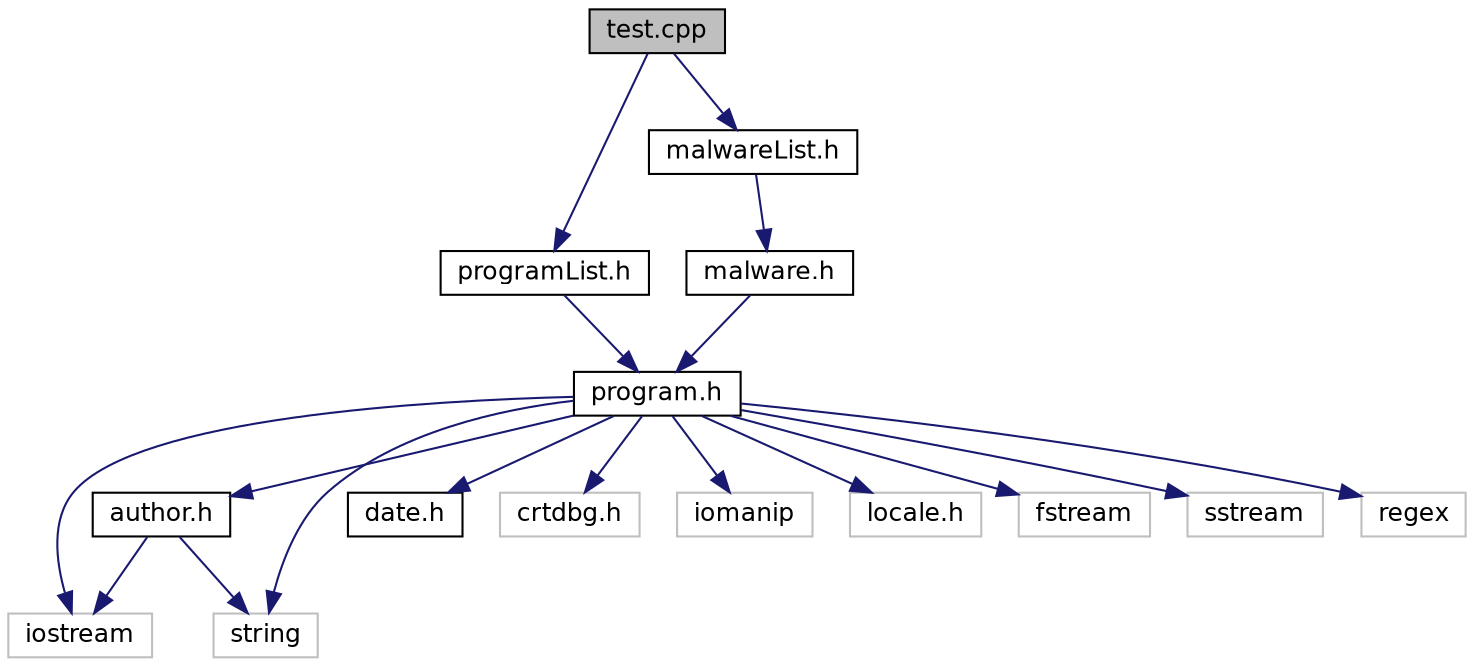 digraph "test.cpp"
{
 // LATEX_PDF_SIZE
  edge [fontname="Helvetica",fontsize="12",labelfontname="Helvetica",labelfontsize="12"];
  node [fontname="Helvetica",fontsize="12",shape=record];
  Node1 [label="test.cpp",height=0.2,width=0.4,color="black", fillcolor="grey75", style="filled", fontcolor="black",tooltip=" "];
  Node1 -> Node2 [color="midnightblue",fontsize="12",style="solid",fontname="Helvetica"];
  Node2 [label="programList.h",height=0.2,width=0.4,color="black", fillcolor="white", style="filled",URL="$program_list_8h.html",tooltip=" "];
  Node2 -> Node3 [color="midnightblue",fontsize="12",style="solid",fontname="Helvetica"];
  Node3 [label="program.h",height=0.2,width=0.4,color="black", fillcolor="white", style="filled",URL="$program_8h.html",tooltip=" "];
  Node3 -> Node4 [color="midnightblue",fontsize="12",style="solid",fontname="Helvetica"];
  Node4 [label="author.h",height=0.2,width=0.4,color="black", fillcolor="white", style="filled",URL="$author_8h.html",tooltip=" "];
  Node4 -> Node5 [color="midnightblue",fontsize="12",style="solid",fontname="Helvetica"];
  Node5 [label="iostream",height=0.2,width=0.4,color="grey75", fillcolor="white", style="filled",tooltip=" "];
  Node4 -> Node6 [color="midnightblue",fontsize="12",style="solid",fontname="Helvetica"];
  Node6 [label="string",height=0.2,width=0.4,color="grey75", fillcolor="white", style="filled",tooltip=" "];
  Node3 -> Node7 [color="midnightblue",fontsize="12",style="solid",fontname="Helvetica"];
  Node7 [label="date.h",height=0.2,width=0.4,color="black", fillcolor="white", style="filled",URL="$date_8h.html",tooltip=" "];
  Node3 -> Node8 [color="midnightblue",fontsize="12",style="solid",fontname="Helvetica"];
  Node8 [label="crtdbg.h",height=0.2,width=0.4,color="grey75", fillcolor="white", style="filled",tooltip=" "];
  Node3 -> Node6 [color="midnightblue",fontsize="12",style="solid",fontname="Helvetica"];
  Node3 -> Node5 [color="midnightblue",fontsize="12",style="solid",fontname="Helvetica"];
  Node3 -> Node9 [color="midnightblue",fontsize="12",style="solid",fontname="Helvetica"];
  Node9 [label="iomanip",height=0.2,width=0.4,color="grey75", fillcolor="white", style="filled",tooltip=" "];
  Node3 -> Node10 [color="midnightblue",fontsize="12",style="solid",fontname="Helvetica"];
  Node10 [label="locale.h",height=0.2,width=0.4,color="grey75", fillcolor="white", style="filled",tooltip=" "];
  Node3 -> Node11 [color="midnightblue",fontsize="12",style="solid",fontname="Helvetica"];
  Node11 [label="fstream",height=0.2,width=0.4,color="grey75", fillcolor="white", style="filled",tooltip=" "];
  Node3 -> Node12 [color="midnightblue",fontsize="12",style="solid",fontname="Helvetica"];
  Node12 [label="sstream",height=0.2,width=0.4,color="grey75", fillcolor="white", style="filled",tooltip=" "];
  Node3 -> Node13 [color="midnightblue",fontsize="12",style="solid",fontname="Helvetica"];
  Node13 [label="regex",height=0.2,width=0.4,color="grey75", fillcolor="white", style="filled",tooltip=" "];
  Node1 -> Node14 [color="midnightblue",fontsize="12",style="solid",fontname="Helvetica"];
  Node14 [label="malwareList.h",height=0.2,width=0.4,color="black", fillcolor="white", style="filled",URL="$malware_list_8h.html",tooltip=" "];
  Node14 -> Node15 [color="midnightblue",fontsize="12",style="solid",fontname="Helvetica"];
  Node15 [label="malware.h",height=0.2,width=0.4,color="black", fillcolor="white", style="filled",URL="$malware_8h.html",tooltip=" "];
  Node15 -> Node3 [color="midnightblue",fontsize="12",style="solid",fontname="Helvetica"];
}
